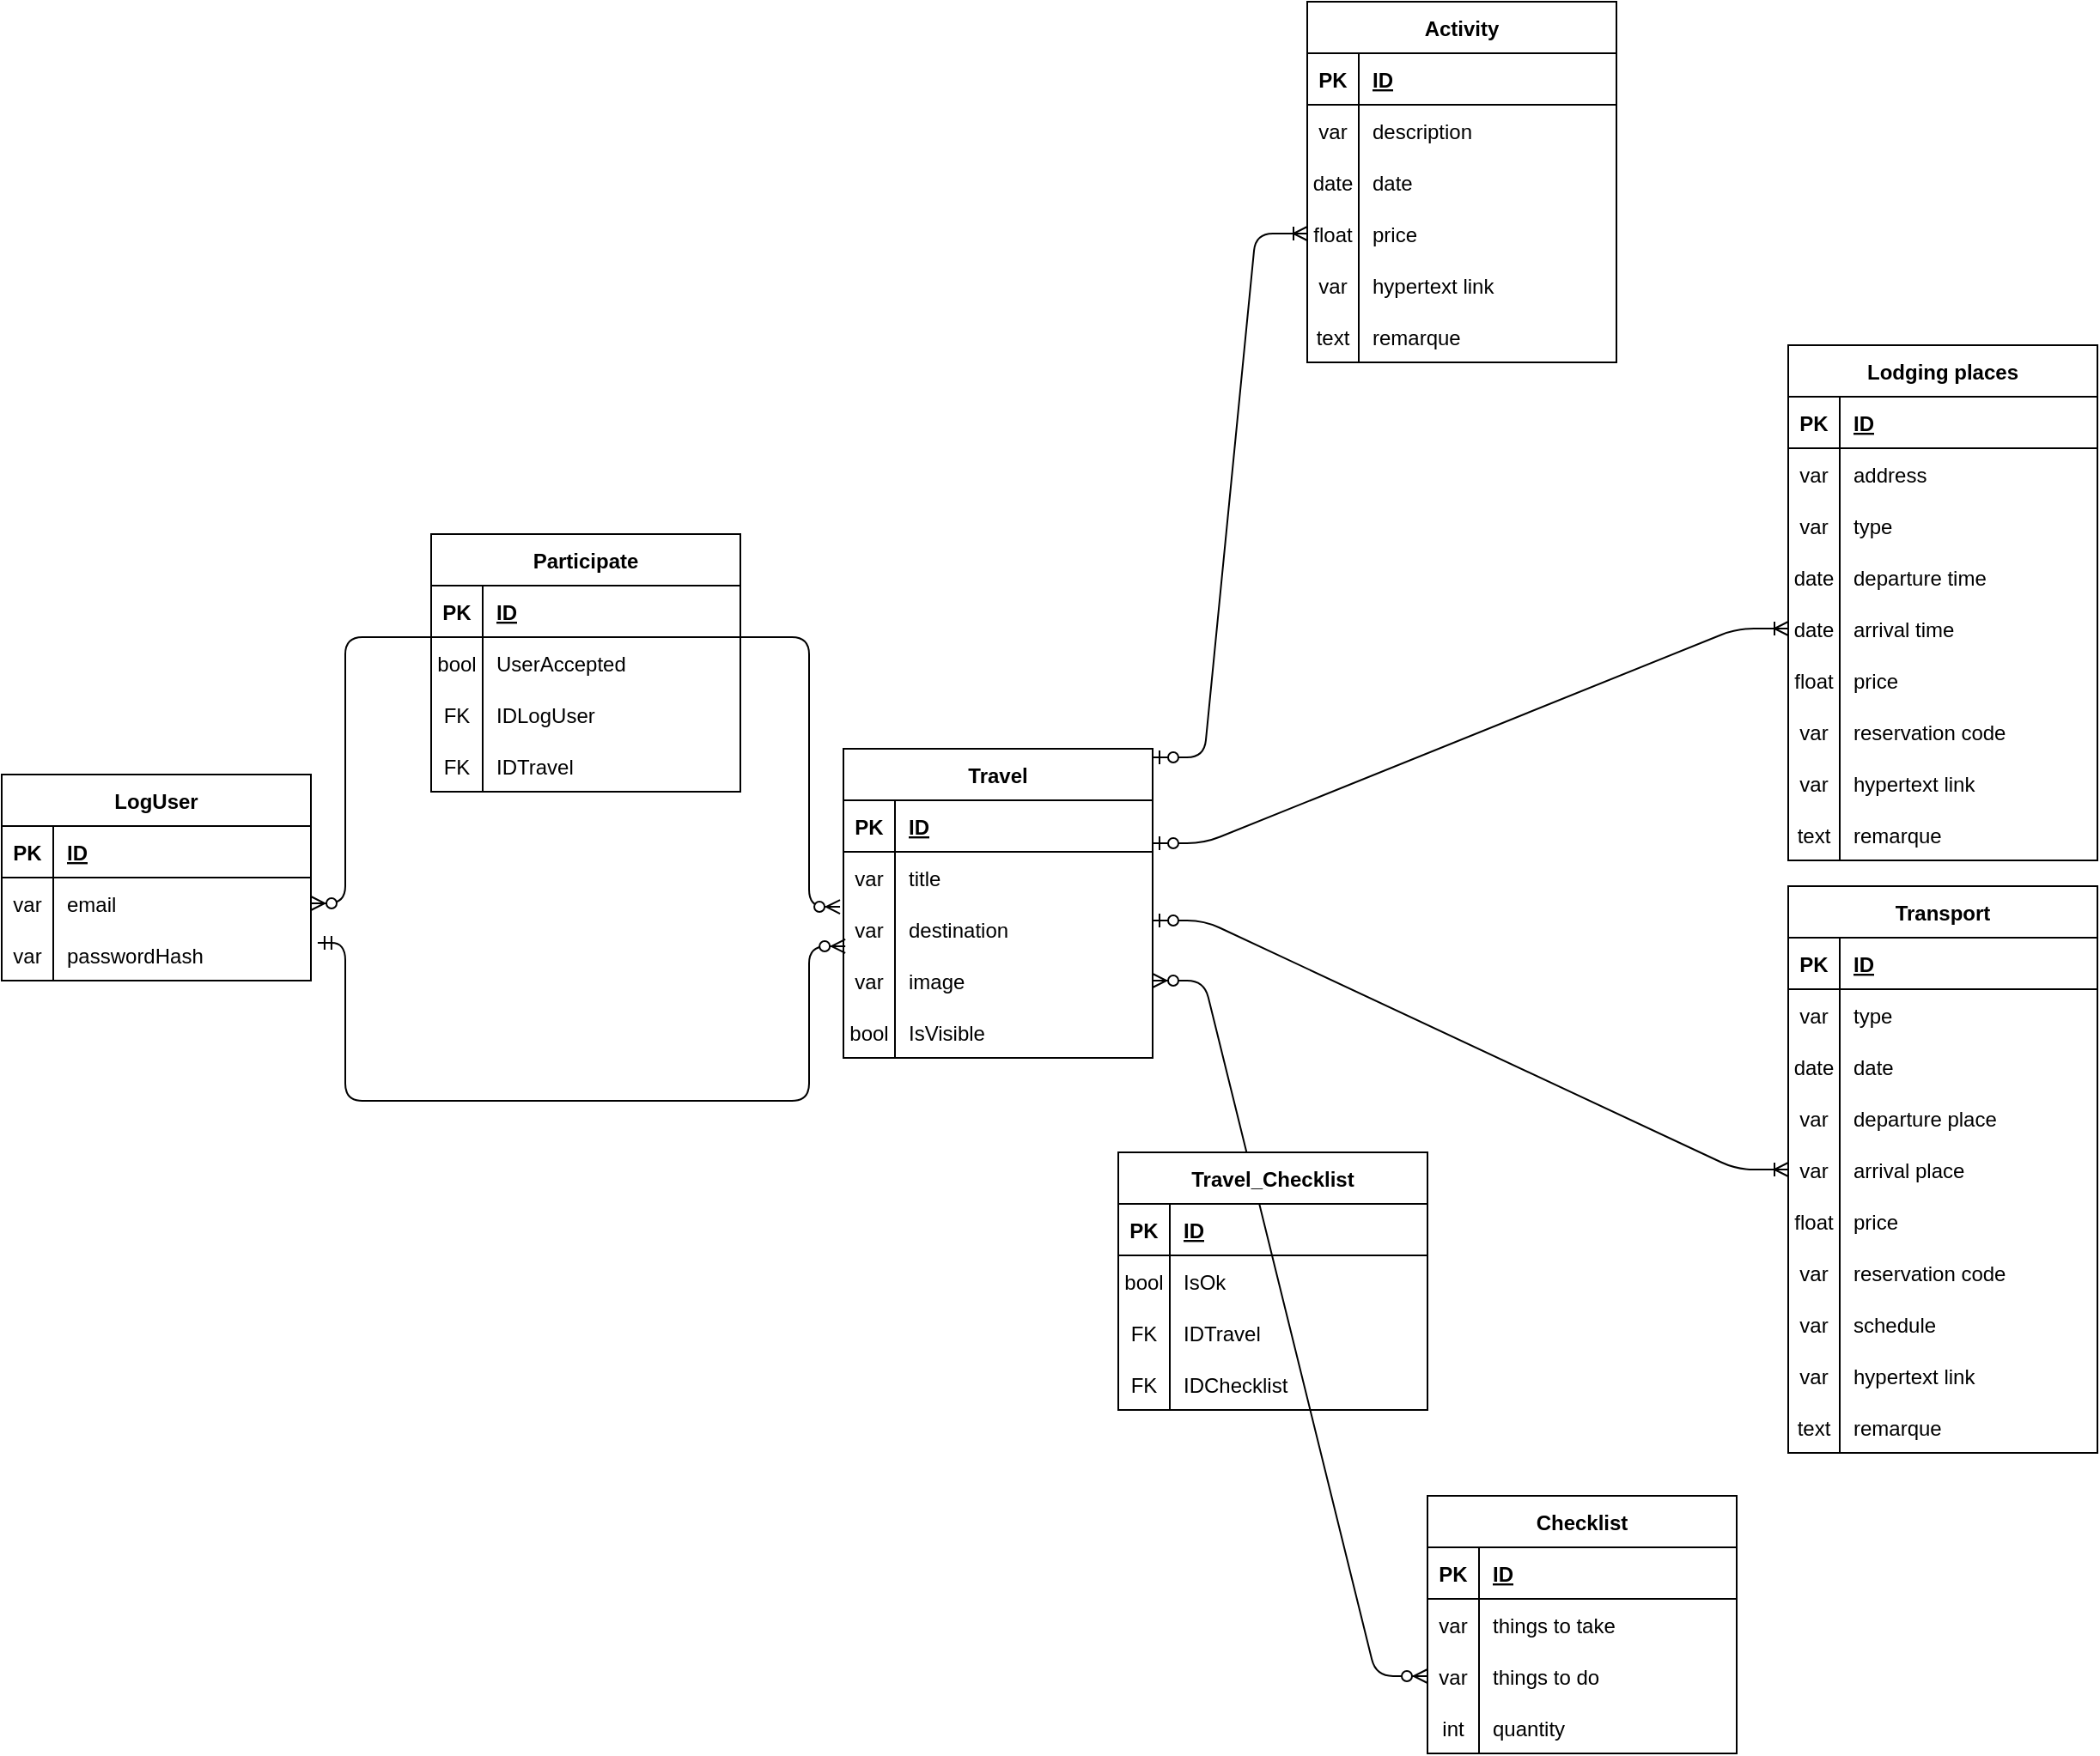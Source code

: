<mxfile version="14.3.0" type="device"><diagram id="tJL51lGxHYbfHjKpyGnu" name="Page-1"><mxGraphModel dx="1410" dy="719" grid="1" gridSize="10" guides="1" tooltips="1" connect="1" arrows="1" fold="1" page="1" pageScale="1" pageWidth="827" pageHeight="1169" math="0" shadow="0"><root><mxCell id="0"/><mxCell id="1" parent="0"/><mxCell id="_wrzJ4mAubhbmtXeV2dr-9" value="LogUser" style="shape=table;startSize=30;container=1;collapsible=1;childLayout=tableLayout;fixedRows=1;rowLines=0;fontStyle=1;align=center;resizeLast=1;" parent="1" vertex="1"><mxGeometry x="-200" y="520" width="180" height="120" as="geometry"/></mxCell><mxCell id="_wrzJ4mAubhbmtXeV2dr-10" value="" style="shape=partialRectangle;collapsible=0;dropTarget=0;pointerEvents=0;fillColor=none;top=0;left=0;bottom=1;right=0;points=[[0,0.5],[1,0.5]];portConstraint=eastwest;" parent="_wrzJ4mAubhbmtXeV2dr-9" vertex="1"><mxGeometry y="30" width="180" height="30" as="geometry"/></mxCell><mxCell id="_wrzJ4mAubhbmtXeV2dr-11" value="PK" style="shape=partialRectangle;connectable=0;fillColor=none;top=0;left=0;bottom=0;right=0;fontStyle=1;overflow=hidden;" parent="_wrzJ4mAubhbmtXeV2dr-10" vertex="1"><mxGeometry width="30" height="30" as="geometry"/></mxCell><mxCell id="_wrzJ4mAubhbmtXeV2dr-12" value="ID" style="shape=partialRectangle;connectable=0;fillColor=none;top=0;left=0;bottom=0;right=0;align=left;spacingLeft=6;fontStyle=5;overflow=hidden;" parent="_wrzJ4mAubhbmtXeV2dr-10" vertex="1"><mxGeometry x="30" width="150" height="30" as="geometry"/></mxCell><mxCell id="_wrzJ4mAubhbmtXeV2dr-13" value="" style="shape=partialRectangle;collapsible=0;dropTarget=0;pointerEvents=0;fillColor=none;top=0;left=0;bottom=0;right=0;points=[[0,0.5],[1,0.5]];portConstraint=eastwest;" parent="_wrzJ4mAubhbmtXeV2dr-9" vertex="1"><mxGeometry y="60" width="180" height="30" as="geometry"/></mxCell><mxCell id="_wrzJ4mAubhbmtXeV2dr-14" value="var" style="shape=partialRectangle;connectable=0;fillColor=none;top=0;left=0;bottom=0;right=0;editable=1;overflow=hidden;" parent="_wrzJ4mAubhbmtXeV2dr-13" vertex="1"><mxGeometry width="30" height="30" as="geometry"/></mxCell><mxCell id="_wrzJ4mAubhbmtXeV2dr-15" value="email" style="shape=partialRectangle;connectable=0;fillColor=none;top=0;left=0;bottom=0;right=0;align=left;spacingLeft=6;overflow=hidden;" parent="_wrzJ4mAubhbmtXeV2dr-13" vertex="1"><mxGeometry x="30" width="150" height="30" as="geometry"/></mxCell><mxCell id="_wrzJ4mAubhbmtXeV2dr-16" value="" style="shape=partialRectangle;collapsible=0;dropTarget=0;pointerEvents=0;fillColor=none;top=0;left=0;bottom=0;right=0;points=[[0,0.5],[1,0.5]];portConstraint=eastwest;" parent="_wrzJ4mAubhbmtXeV2dr-9" vertex="1"><mxGeometry y="90" width="180" height="30" as="geometry"/></mxCell><mxCell id="_wrzJ4mAubhbmtXeV2dr-17" value="var" style="shape=partialRectangle;connectable=0;fillColor=none;top=0;left=0;bottom=0;right=0;editable=1;overflow=hidden;" parent="_wrzJ4mAubhbmtXeV2dr-16" vertex="1"><mxGeometry width="30" height="30" as="geometry"/></mxCell><mxCell id="_wrzJ4mAubhbmtXeV2dr-18" value="passwordHash" style="shape=partialRectangle;connectable=0;fillColor=none;top=0;left=0;bottom=0;right=0;align=left;spacingLeft=6;overflow=hidden;" parent="_wrzJ4mAubhbmtXeV2dr-16" vertex="1"><mxGeometry x="30" width="150" height="30" as="geometry"/></mxCell><mxCell id="_wrzJ4mAubhbmtXeV2dr-49" value="Travel" style="shape=table;startSize=30;container=1;collapsible=1;childLayout=tableLayout;fixedRows=1;rowLines=0;fontStyle=1;align=center;resizeLast=1;" parent="1" vertex="1"><mxGeometry x="290" y="505" width="180" height="180" as="geometry"/></mxCell><mxCell id="_wrzJ4mAubhbmtXeV2dr-50" value="" style="shape=partialRectangle;collapsible=0;dropTarget=0;pointerEvents=0;fillColor=none;top=0;left=0;bottom=1;right=0;points=[[0,0.5],[1,0.5]];portConstraint=eastwest;" parent="_wrzJ4mAubhbmtXeV2dr-49" vertex="1"><mxGeometry y="30" width="180" height="30" as="geometry"/></mxCell><mxCell id="_wrzJ4mAubhbmtXeV2dr-51" value="PK" style="shape=partialRectangle;connectable=0;fillColor=none;top=0;left=0;bottom=0;right=0;fontStyle=1;overflow=hidden;" parent="_wrzJ4mAubhbmtXeV2dr-50" vertex="1"><mxGeometry width="30" height="30" as="geometry"/></mxCell><mxCell id="_wrzJ4mAubhbmtXeV2dr-52" value="ID" style="shape=partialRectangle;connectable=0;fillColor=none;top=0;left=0;bottom=0;right=0;align=left;spacingLeft=6;fontStyle=5;overflow=hidden;" parent="_wrzJ4mAubhbmtXeV2dr-50" vertex="1"><mxGeometry x="30" width="150" height="30" as="geometry"/></mxCell><mxCell id="_wrzJ4mAubhbmtXeV2dr-53" value="" style="shape=partialRectangle;collapsible=0;dropTarget=0;pointerEvents=0;fillColor=none;top=0;left=0;bottom=0;right=0;points=[[0,0.5],[1,0.5]];portConstraint=eastwest;" parent="_wrzJ4mAubhbmtXeV2dr-49" vertex="1"><mxGeometry y="60" width="180" height="30" as="geometry"/></mxCell><mxCell id="_wrzJ4mAubhbmtXeV2dr-54" value="var" style="shape=partialRectangle;connectable=0;fillColor=none;top=0;left=0;bottom=0;right=0;editable=1;overflow=hidden;" parent="_wrzJ4mAubhbmtXeV2dr-53" vertex="1"><mxGeometry width="30" height="30" as="geometry"/></mxCell><mxCell id="_wrzJ4mAubhbmtXeV2dr-55" value="title" style="shape=partialRectangle;connectable=0;fillColor=none;top=0;left=0;bottom=0;right=0;align=left;spacingLeft=6;overflow=hidden;" parent="_wrzJ4mAubhbmtXeV2dr-53" vertex="1"><mxGeometry x="30" width="150" height="30" as="geometry"/></mxCell><mxCell id="_wrzJ4mAubhbmtXeV2dr-56" value="" style="shape=partialRectangle;collapsible=0;dropTarget=0;pointerEvents=0;fillColor=none;top=0;left=0;bottom=0;right=0;points=[[0,0.5],[1,0.5]];portConstraint=eastwest;" parent="_wrzJ4mAubhbmtXeV2dr-49" vertex="1"><mxGeometry y="90" width="180" height="30" as="geometry"/></mxCell><mxCell id="_wrzJ4mAubhbmtXeV2dr-57" value="var" style="shape=partialRectangle;connectable=0;fillColor=none;top=0;left=0;bottom=0;right=0;editable=1;overflow=hidden;" parent="_wrzJ4mAubhbmtXeV2dr-56" vertex="1"><mxGeometry width="30" height="30" as="geometry"/></mxCell><mxCell id="_wrzJ4mAubhbmtXeV2dr-58" value="destination" style="shape=partialRectangle;connectable=0;fillColor=none;top=0;left=0;bottom=0;right=0;align=left;spacingLeft=6;overflow=hidden;" parent="_wrzJ4mAubhbmtXeV2dr-56" vertex="1"><mxGeometry x="30" width="150" height="30" as="geometry"/></mxCell><mxCell id="_wrzJ4mAubhbmtXeV2dr-59" value="" style="shape=partialRectangle;collapsible=0;dropTarget=0;pointerEvents=0;fillColor=none;top=0;left=0;bottom=0;right=0;points=[[0,0.5],[1,0.5]];portConstraint=eastwest;" parent="_wrzJ4mAubhbmtXeV2dr-49" vertex="1"><mxGeometry y="120" width="180" height="30" as="geometry"/></mxCell><mxCell id="_wrzJ4mAubhbmtXeV2dr-60" value="var" style="shape=partialRectangle;connectable=0;fillColor=none;top=0;left=0;bottom=0;right=0;editable=1;overflow=hidden;" parent="_wrzJ4mAubhbmtXeV2dr-59" vertex="1"><mxGeometry width="30" height="30" as="geometry"/></mxCell><mxCell id="_wrzJ4mAubhbmtXeV2dr-61" value="image" style="shape=partialRectangle;connectable=0;fillColor=none;top=0;left=0;bottom=0;right=0;align=left;spacingLeft=6;overflow=hidden;" parent="_wrzJ4mAubhbmtXeV2dr-59" vertex="1"><mxGeometry x="30" width="150" height="30" as="geometry"/></mxCell><mxCell id="EEIeprWsKTDSimRdGQPS-46" style="shape=partialRectangle;collapsible=0;dropTarget=0;pointerEvents=0;fillColor=none;top=0;left=0;bottom=0;right=0;points=[[0,0.5],[1,0.5]];portConstraint=eastwest;" parent="_wrzJ4mAubhbmtXeV2dr-49" vertex="1"><mxGeometry y="150" width="180" height="30" as="geometry"/></mxCell><mxCell id="EEIeprWsKTDSimRdGQPS-47" value="bool" style="shape=partialRectangle;connectable=0;fillColor=none;top=0;left=0;bottom=0;right=0;editable=1;overflow=hidden;" parent="EEIeprWsKTDSimRdGQPS-46" vertex="1"><mxGeometry width="30" height="30" as="geometry"/></mxCell><mxCell id="EEIeprWsKTDSimRdGQPS-48" value="IsVisible" style="shape=partialRectangle;connectable=0;fillColor=none;top=0;left=0;bottom=0;right=0;align=left;spacingLeft=6;overflow=hidden;" parent="EEIeprWsKTDSimRdGQPS-46" vertex="1"><mxGeometry x="30" width="150" height="30" as="geometry"/></mxCell><mxCell id="_wrzJ4mAubhbmtXeV2dr-62" value="Transport" style="shape=table;startSize=30;container=1;collapsible=1;childLayout=tableLayout;fixedRows=1;rowLines=0;fontStyle=1;align=center;resizeLast=1;" parent="1" vertex="1"><mxGeometry x="840" y="585" width="180" height="330" as="geometry"/></mxCell><mxCell id="_wrzJ4mAubhbmtXeV2dr-63" value="" style="shape=partialRectangle;collapsible=0;dropTarget=0;pointerEvents=0;fillColor=none;top=0;left=0;bottom=1;right=0;points=[[0,0.5],[1,0.5]];portConstraint=eastwest;" parent="_wrzJ4mAubhbmtXeV2dr-62" vertex="1"><mxGeometry y="30" width="180" height="30" as="geometry"/></mxCell><mxCell id="_wrzJ4mAubhbmtXeV2dr-64" value="PK" style="shape=partialRectangle;connectable=0;fillColor=none;top=0;left=0;bottom=0;right=0;fontStyle=1;overflow=hidden;" parent="_wrzJ4mAubhbmtXeV2dr-63" vertex="1"><mxGeometry width="30" height="30" as="geometry"/></mxCell><mxCell id="_wrzJ4mAubhbmtXeV2dr-65" value="ID" style="shape=partialRectangle;connectable=0;fillColor=none;top=0;left=0;bottom=0;right=0;align=left;spacingLeft=6;fontStyle=5;overflow=hidden;" parent="_wrzJ4mAubhbmtXeV2dr-63" vertex="1"><mxGeometry x="30" width="150" height="30" as="geometry"/></mxCell><mxCell id="_wrzJ4mAubhbmtXeV2dr-66" value="" style="shape=partialRectangle;collapsible=0;dropTarget=0;pointerEvents=0;fillColor=none;top=0;left=0;bottom=0;right=0;points=[[0,0.5],[1,0.5]];portConstraint=eastwest;" parent="_wrzJ4mAubhbmtXeV2dr-62" vertex="1"><mxGeometry y="60" width="180" height="30" as="geometry"/></mxCell><mxCell id="_wrzJ4mAubhbmtXeV2dr-67" value="var" style="shape=partialRectangle;connectable=0;fillColor=none;top=0;left=0;bottom=0;right=0;editable=1;overflow=hidden;" parent="_wrzJ4mAubhbmtXeV2dr-66" vertex="1"><mxGeometry width="30" height="30" as="geometry"/></mxCell><mxCell id="_wrzJ4mAubhbmtXeV2dr-68" value="type" style="shape=partialRectangle;connectable=0;fillColor=none;top=0;left=0;bottom=0;right=0;align=left;spacingLeft=6;overflow=hidden;" parent="_wrzJ4mAubhbmtXeV2dr-66" vertex="1"><mxGeometry x="30" width="150" height="30" as="geometry"/></mxCell><mxCell id="_wrzJ4mAubhbmtXeV2dr-69" value="" style="shape=partialRectangle;collapsible=0;dropTarget=0;pointerEvents=0;fillColor=none;top=0;left=0;bottom=0;right=0;points=[[0,0.5],[1,0.5]];portConstraint=eastwest;" parent="_wrzJ4mAubhbmtXeV2dr-62" vertex="1"><mxGeometry y="90" width="180" height="30" as="geometry"/></mxCell><mxCell id="_wrzJ4mAubhbmtXeV2dr-70" value="date" style="shape=partialRectangle;connectable=0;fillColor=none;top=0;left=0;bottom=0;right=0;editable=1;overflow=hidden;" parent="_wrzJ4mAubhbmtXeV2dr-69" vertex="1"><mxGeometry width="30" height="30" as="geometry"/></mxCell><mxCell id="_wrzJ4mAubhbmtXeV2dr-71" value="date" style="shape=partialRectangle;connectable=0;fillColor=none;top=0;left=0;bottom=0;right=0;align=left;spacingLeft=6;overflow=hidden;" parent="_wrzJ4mAubhbmtXeV2dr-69" vertex="1"><mxGeometry x="30" width="150" height="30" as="geometry"/></mxCell><mxCell id="_wrzJ4mAubhbmtXeV2dr-72" value="" style="shape=partialRectangle;collapsible=0;dropTarget=0;pointerEvents=0;fillColor=none;top=0;left=0;bottom=0;right=0;points=[[0,0.5],[1,0.5]];portConstraint=eastwest;" parent="_wrzJ4mAubhbmtXeV2dr-62" vertex="1"><mxGeometry y="120" width="180" height="30" as="geometry"/></mxCell><mxCell id="_wrzJ4mAubhbmtXeV2dr-73" value="var" style="shape=partialRectangle;connectable=0;fillColor=none;top=0;left=0;bottom=0;right=0;editable=1;overflow=hidden;" parent="_wrzJ4mAubhbmtXeV2dr-72" vertex="1"><mxGeometry width="30" height="30" as="geometry"/></mxCell><mxCell id="_wrzJ4mAubhbmtXeV2dr-74" value="departure place" style="shape=partialRectangle;connectable=0;fillColor=none;top=0;left=0;bottom=0;right=0;align=left;spacingLeft=6;overflow=hidden;" parent="_wrzJ4mAubhbmtXeV2dr-72" vertex="1"><mxGeometry x="30" width="150" height="30" as="geometry"/></mxCell><mxCell id="_wrzJ4mAubhbmtXeV2dr-83" style="shape=partialRectangle;collapsible=0;dropTarget=0;pointerEvents=0;fillColor=none;top=0;left=0;bottom=0;right=0;points=[[0,0.5],[1,0.5]];portConstraint=eastwest;" parent="_wrzJ4mAubhbmtXeV2dr-62" vertex="1"><mxGeometry y="150" width="180" height="30" as="geometry"/></mxCell><mxCell id="_wrzJ4mAubhbmtXeV2dr-84" value="var" style="shape=partialRectangle;connectable=0;fillColor=none;top=0;left=0;bottom=0;right=0;editable=1;overflow=hidden;" parent="_wrzJ4mAubhbmtXeV2dr-83" vertex="1"><mxGeometry width="30" height="30" as="geometry"/></mxCell><mxCell id="_wrzJ4mAubhbmtXeV2dr-85" value="arrival place" style="shape=partialRectangle;connectable=0;fillColor=none;top=0;left=0;bottom=0;right=0;align=left;spacingLeft=6;overflow=hidden;" parent="_wrzJ4mAubhbmtXeV2dr-83" vertex="1"><mxGeometry x="30" width="150" height="30" as="geometry"/></mxCell><mxCell id="_wrzJ4mAubhbmtXeV2dr-86" style="shape=partialRectangle;collapsible=0;dropTarget=0;pointerEvents=0;fillColor=none;top=0;left=0;bottom=0;right=0;points=[[0,0.5],[1,0.5]];portConstraint=eastwest;" parent="_wrzJ4mAubhbmtXeV2dr-62" vertex="1"><mxGeometry y="180" width="180" height="30" as="geometry"/></mxCell><mxCell id="_wrzJ4mAubhbmtXeV2dr-87" value="float" style="shape=partialRectangle;connectable=0;fillColor=none;top=0;left=0;bottom=0;right=0;editable=1;overflow=hidden;" parent="_wrzJ4mAubhbmtXeV2dr-86" vertex="1"><mxGeometry width="30" height="30" as="geometry"/></mxCell><mxCell id="_wrzJ4mAubhbmtXeV2dr-88" value="price" style="shape=partialRectangle;connectable=0;fillColor=none;top=0;left=0;bottom=0;right=0;align=left;spacingLeft=6;overflow=hidden;" parent="_wrzJ4mAubhbmtXeV2dr-86" vertex="1"><mxGeometry x="30" width="150" height="30" as="geometry"/></mxCell><mxCell id="_wrzJ4mAubhbmtXeV2dr-89" style="shape=partialRectangle;collapsible=0;dropTarget=0;pointerEvents=0;fillColor=none;top=0;left=0;bottom=0;right=0;points=[[0,0.5],[1,0.5]];portConstraint=eastwest;" parent="_wrzJ4mAubhbmtXeV2dr-62" vertex="1"><mxGeometry y="210" width="180" height="30" as="geometry"/></mxCell><mxCell id="_wrzJ4mAubhbmtXeV2dr-90" value="var" style="shape=partialRectangle;connectable=0;fillColor=none;top=0;left=0;bottom=0;right=0;editable=1;overflow=hidden;" parent="_wrzJ4mAubhbmtXeV2dr-89" vertex="1"><mxGeometry width="30" height="30" as="geometry"/></mxCell><mxCell id="_wrzJ4mAubhbmtXeV2dr-91" value="reservation code" style="shape=partialRectangle;connectable=0;fillColor=none;top=0;left=0;bottom=0;right=0;align=left;spacingLeft=6;overflow=hidden;" parent="_wrzJ4mAubhbmtXeV2dr-89" vertex="1"><mxGeometry x="30" width="150" height="30" as="geometry"/></mxCell><mxCell id="_wrzJ4mAubhbmtXeV2dr-92" style="shape=partialRectangle;collapsible=0;dropTarget=0;pointerEvents=0;fillColor=none;top=0;left=0;bottom=0;right=0;points=[[0,0.5],[1,0.5]];portConstraint=eastwest;" parent="_wrzJ4mAubhbmtXeV2dr-62" vertex="1"><mxGeometry y="240" width="180" height="30" as="geometry"/></mxCell><mxCell id="_wrzJ4mAubhbmtXeV2dr-93" value="var" style="shape=partialRectangle;connectable=0;fillColor=none;top=0;left=0;bottom=0;right=0;editable=1;overflow=hidden;" parent="_wrzJ4mAubhbmtXeV2dr-92" vertex="1"><mxGeometry width="30" height="30" as="geometry"/></mxCell><mxCell id="_wrzJ4mAubhbmtXeV2dr-94" value="schedule" style="shape=partialRectangle;connectable=0;fillColor=none;top=0;left=0;bottom=0;right=0;align=left;spacingLeft=6;overflow=hidden;" parent="_wrzJ4mAubhbmtXeV2dr-92" vertex="1"><mxGeometry x="30" width="150" height="30" as="geometry"/></mxCell><mxCell id="_wrzJ4mAubhbmtXeV2dr-95" style="shape=partialRectangle;collapsible=0;dropTarget=0;pointerEvents=0;fillColor=none;top=0;left=0;bottom=0;right=0;points=[[0,0.5],[1,0.5]];portConstraint=eastwest;" parent="_wrzJ4mAubhbmtXeV2dr-62" vertex="1"><mxGeometry y="270" width="180" height="30" as="geometry"/></mxCell><mxCell id="_wrzJ4mAubhbmtXeV2dr-96" value="var" style="shape=partialRectangle;connectable=0;fillColor=none;top=0;left=0;bottom=0;right=0;editable=1;overflow=hidden;" parent="_wrzJ4mAubhbmtXeV2dr-95" vertex="1"><mxGeometry width="30" height="30" as="geometry"/></mxCell><mxCell id="_wrzJ4mAubhbmtXeV2dr-97" value="hypertext link" style="shape=partialRectangle;connectable=0;fillColor=none;top=0;left=0;bottom=0;right=0;align=left;spacingLeft=6;overflow=hidden;" parent="_wrzJ4mAubhbmtXeV2dr-95" vertex="1"><mxGeometry x="30" width="150" height="30" as="geometry"/></mxCell><mxCell id="_wrzJ4mAubhbmtXeV2dr-98" style="shape=partialRectangle;collapsible=0;dropTarget=0;pointerEvents=0;fillColor=none;top=0;left=0;bottom=0;right=0;points=[[0,0.5],[1,0.5]];portConstraint=eastwest;" parent="_wrzJ4mAubhbmtXeV2dr-62" vertex="1"><mxGeometry y="300" width="180" height="30" as="geometry"/></mxCell><mxCell id="_wrzJ4mAubhbmtXeV2dr-99" value="text" style="shape=partialRectangle;connectable=0;fillColor=none;top=0;left=0;bottom=0;right=0;editable=1;overflow=hidden;" parent="_wrzJ4mAubhbmtXeV2dr-98" vertex="1"><mxGeometry width="30" height="30" as="geometry"/></mxCell><mxCell id="_wrzJ4mAubhbmtXeV2dr-100" value="remarque" style="shape=partialRectangle;connectable=0;fillColor=none;top=0;left=0;bottom=0;right=0;align=left;spacingLeft=6;overflow=hidden;" parent="_wrzJ4mAubhbmtXeV2dr-98" vertex="1"><mxGeometry x="30" width="150" height="30" as="geometry"/></mxCell><mxCell id="_wrzJ4mAubhbmtXeV2dr-101" value="Lodging places" style="shape=table;startSize=30;container=1;collapsible=1;childLayout=tableLayout;fixedRows=1;rowLines=0;fontStyle=1;align=center;resizeLast=1;" parent="1" vertex="1"><mxGeometry x="840" y="270" width="180" height="300" as="geometry"/></mxCell><mxCell id="_wrzJ4mAubhbmtXeV2dr-102" value="" style="shape=partialRectangle;collapsible=0;dropTarget=0;pointerEvents=0;fillColor=none;top=0;left=0;bottom=1;right=0;points=[[0,0.5],[1,0.5]];portConstraint=eastwest;" parent="_wrzJ4mAubhbmtXeV2dr-101" vertex="1"><mxGeometry y="30" width="180" height="30" as="geometry"/></mxCell><mxCell id="_wrzJ4mAubhbmtXeV2dr-103" value="PK" style="shape=partialRectangle;connectable=0;fillColor=none;top=0;left=0;bottom=0;right=0;fontStyle=1;overflow=hidden;" parent="_wrzJ4mAubhbmtXeV2dr-102" vertex="1"><mxGeometry width="30" height="30" as="geometry"/></mxCell><mxCell id="_wrzJ4mAubhbmtXeV2dr-104" value="ID" style="shape=partialRectangle;connectable=0;fillColor=none;top=0;left=0;bottom=0;right=0;align=left;spacingLeft=6;fontStyle=5;overflow=hidden;" parent="_wrzJ4mAubhbmtXeV2dr-102" vertex="1"><mxGeometry x="30" width="150" height="30" as="geometry"/></mxCell><mxCell id="_wrzJ4mAubhbmtXeV2dr-105" value="" style="shape=partialRectangle;collapsible=0;dropTarget=0;pointerEvents=0;fillColor=none;top=0;left=0;bottom=0;right=0;points=[[0,0.5],[1,0.5]];portConstraint=eastwest;" parent="_wrzJ4mAubhbmtXeV2dr-101" vertex="1"><mxGeometry y="60" width="180" height="30" as="geometry"/></mxCell><mxCell id="_wrzJ4mAubhbmtXeV2dr-106" value="var" style="shape=partialRectangle;connectable=0;fillColor=none;top=0;left=0;bottom=0;right=0;editable=1;overflow=hidden;" parent="_wrzJ4mAubhbmtXeV2dr-105" vertex="1"><mxGeometry width="30" height="30" as="geometry"/></mxCell><mxCell id="_wrzJ4mAubhbmtXeV2dr-107" value="address" style="shape=partialRectangle;connectable=0;fillColor=none;top=0;left=0;bottom=0;right=0;align=left;spacingLeft=6;overflow=hidden;" parent="_wrzJ4mAubhbmtXeV2dr-105" vertex="1"><mxGeometry x="30" width="150" height="30" as="geometry"/></mxCell><mxCell id="_wrzJ4mAubhbmtXeV2dr-108" value="" style="shape=partialRectangle;collapsible=0;dropTarget=0;pointerEvents=0;fillColor=none;top=0;left=0;bottom=0;right=0;points=[[0,0.5],[1,0.5]];portConstraint=eastwest;" parent="_wrzJ4mAubhbmtXeV2dr-101" vertex="1"><mxGeometry y="90" width="180" height="30" as="geometry"/></mxCell><mxCell id="_wrzJ4mAubhbmtXeV2dr-109" value="var" style="shape=partialRectangle;connectable=0;fillColor=none;top=0;left=0;bottom=0;right=0;editable=1;overflow=hidden;" parent="_wrzJ4mAubhbmtXeV2dr-108" vertex="1"><mxGeometry width="30" height="30" as="geometry"/></mxCell><mxCell id="_wrzJ4mAubhbmtXeV2dr-110" value="type" style="shape=partialRectangle;connectable=0;fillColor=none;top=0;left=0;bottom=0;right=0;align=left;spacingLeft=6;overflow=hidden;" parent="_wrzJ4mAubhbmtXeV2dr-108" vertex="1"><mxGeometry x="30" width="150" height="30" as="geometry"/></mxCell><mxCell id="_wrzJ4mAubhbmtXeV2dr-111" value="" style="shape=partialRectangle;collapsible=0;dropTarget=0;pointerEvents=0;fillColor=none;top=0;left=0;bottom=0;right=0;points=[[0,0.5],[1,0.5]];portConstraint=eastwest;" parent="_wrzJ4mAubhbmtXeV2dr-101" vertex="1"><mxGeometry y="120" width="180" height="30" as="geometry"/></mxCell><mxCell id="_wrzJ4mAubhbmtXeV2dr-112" value="date" style="shape=partialRectangle;connectable=0;fillColor=none;top=0;left=0;bottom=0;right=0;editable=1;overflow=hidden;" parent="_wrzJ4mAubhbmtXeV2dr-111" vertex="1"><mxGeometry width="30" height="30" as="geometry"/></mxCell><mxCell id="_wrzJ4mAubhbmtXeV2dr-113" value="departure time" style="shape=partialRectangle;connectable=0;fillColor=none;top=0;left=0;bottom=0;right=0;align=left;spacingLeft=6;overflow=hidden;" parent="_wrzJ4mAubhbmtXeV2dr-111" vertex="1"><mxGeometry x="30" width="150" height="30" as="geometry"/></mxCell><mxCell id="_wrzJ4mAubhbmtXeV2dr-114" style="shape=partialRectangle;collapsible=0;dropTarget=0;pointerEvents=0;fillColor=none;top=0;left=0;bottom=0;right=0;points=[[0,0.5],[1,0.5]];portConstraint=eastwest;" parent="_wrzJ4mAubhbmtXeV2dr-101" vertex="1"><mxGeometry y="150" width="180" height="30" as="geometry"/></mxCell><mxCell id="_wrzJ4mAubhbmtXeV2dr-115" value="date" style="shape=partialRectangle;connectable=0;fillColor=none;top=0;left=0;bottom=0;right=0;editable=1;overflow=hidden;" parent="_wrzJ4mAubhbmtXeV2dr-114" vertex="1"><mxGeometry width="30" height="30" as="geometry"/></mxCell><mxCell id="_wrzJ4mAubhbmtXeV2dr-116" value="arrival time" style="shape=partialRectangle;connectable=0;fillColor=none;top=0;left=0;bottom=0;right=0;align=left;spacingLeft=6;overflow=hidden;" parent="_wrzJ4mAubhbmtXeV2dr-114" vertex="1"><mxGeometry x="30" width="150" height="30" as="geometry"/></mxCell><mxCell id="_wrzJ4mAubhbmtXeV2dr-117" style="shape=partialRectangle;collapsible=0;dropTarget=0;pointerEvents=0;fillColor=none;top=0;left=0;bottom=0;right=0;points=[[0,0.5],[1,0.5]];portConstraint=eastwest;" parent="_wrzJ4mAubhbmtXeV2dr-101" vertex="1"><mxGeometry y="180" width="180" height="30" as="geometry"/></mxCell><mxCell id="_wrzJ4mAubhbmtXeV2dr-118" value="float" style="shape=partialRectangle;connectable=0;fillColor=none;top=0;left=0;bottom=0;right=0;editable=1;overflow=hidden;" parent="_wrzJ4mAubhbmtXeV2dr-117" vertex="1"><mxGeometry width="30" height="30" as="geometry"/></mxCell><mxCell id="_wrzJ4mAubhbmtXeV2dr-119" value="price" style="shape=partialRectangle;connectable=0;fillColor=none;top=0;left=0;bottom=0;right=0;align=left;spacingLeft=6;overflow=hidden;" parent="_wrzJ4mAubhbmtXeV2dr-117" vertex="1"><mxGeometry x="30" width="150" height="30" as="geometry"/></mxCell><mxCell id="_wrzJ4mAubhbmtXeV2dr-120" style="shape=partialRectangle;collapsible=0;dropTarget=0;pointerEvents=0;fillColor=none;top=0;left=0;bottom=0;right=0;points=[[0,0.5],[1,0.5]];portConstraint=eastwest;" parent="_wrzJ4mAubhbmtXeV2dr-101" vertex="1"><mxGeometry y="210" width="180" height="30" as="geometry"/></mxCell><mxCell id="_wrzJ4mAubhbmtXeV2dr-121" value="var" style="shape=partialRectangle;connectable=0;fillColor=none;top=0;left=0;bottom=0;right=0;editable=1;overflow=hidden;" parent="_wrzJ4mAubhbmtXeV2dr-120" vertex="1"><mxGeometry width="30" height="30" as="geometry"/></mxCell><mxCell id="_wrzJ4mAubhbmtXeV2dr-122" value="reservation code" style="shape=partialRectangle;connectable=0;fillColor=none;top=0;left=0;bottom=0;right=0;align=left;spacingLeft=6;overflow=hidden;" parent="_wrzJ4mAubhbmtXeV2dr-120" vertex="1"><mxGeometry x="30" width="150" height="30" as="geometry"/></mxCell><mxCell id="_wrzJ4mAubhbmtXeV2dr-126" style="shape=partialRectangle;collapsible=0;dropTarget=0;pointerEvents=0;fillColor=none;top=0;left=0;bottom=0;right=0;points=[[0,0.5],[1,0.5]];portConstraint=eastwest;" parent="_wrzJ4mAubhbmtXeV2dr-101" vertex="1"><mxGeometry y="240" width="180" height="30" as="geometry"/></mxCell><mxCell id="_wrzJ4mAubhbmtXeV2dr-127" value="var" style="shape=partialRectangle;connectable=0;fillColor=none;top=0;left=0;bottom=0;right=0;editable=1;overflow=hidden;" parent="_wrzJ4mAubhbmtXeV2dr-126" vertex="1"><mxGeometry width="30" height="30" as="geometry"/></mxCell><mxCell id="_wrzJ4mAubhbmtXeV2dr-128" value="hypertext link" style="shape=partialRectangle;connectable=0;fillColor=none;top=0;left=0;bottom=0;right=0;align=left;spacingLeft=6;overflow=hidden;" parent="_wrzJ4mAubhbmtXeV2dr-126" vertex="1"><mxGeometry x="30" width="150" height="30" as="geometry"/></mxCell><mxCell id="_wrzJ4mAubhbmtXeV2dr-129" style="shape=partialRectangle;collapsible=0;dropTarget=0;pointerEvents=0;fillColor=none;top=0;left=0;bottom=0;right=0;points=[[0,0.5],[1,0.5]];portConstraint=eastwest;" parent="_wrzJ4mAubhbmtXeV2dr-101" vertex="1"><mxGeometry y="270" width="180" height="30" as="geometry"/></mxCell><mxCell id="_wrzJ4mAubhbmtXeV2dr-130" value="text" style="shape=partialRectangle;connectable=0;fillColor=none;top=0;left=0;bottom=0;right=0;editable=1;overflow=hidden;" parent="_wrzJ4mAubhbmtXeV2dr-129" vertex="1"><mxGeometry width="30" height="30" as="geometry"/></mxCell><mxCell id="_wrzJ4mAubhbmtXeV2dr-131" value="remarque" style="shape=partialRectangle;connectable=0;fillColor=none;top=0;left=0;bottom=0;right=0;align=left;spacingLeft=6;overflow=hidden;" parent="_wrzJ4mAubhbmtXeV2dr-129" vertex="1"><mxGeometry x="30" width="150" height="30" as="geometry"/></mxCell><mxCell id="_wrzJ4mAubhbmtXeV2dr-132" value="Activity" style="shape=table;startSize=30;container=1;collapsible=1;childLayout=tableLayout;fixedRows=1;rowLines=0;fontStyle=1;align=center;resizeLast=1;" parent="1" vertex="1"><mxGeometry x="560" y="70" width="180" height="210" as="geometry"><mxRectangle x="560" y="70" width="80" height="30" as="alternateBounds"/></mxGeometry></mxCell><mxCell id="_wrzJ4mAubhbmtXeV2dr-133" value="" style="shape=partialRectangle;collapsible=0;dropTarget=0;pointerEvents=0;fillColor=none;top=0;left=0;bottom=1;right=0;points=[[0,0.5],[1,0.5]];portConstraint=eastwest;" parent="_wrzJ4mAubhbmtXeV2dr-132" vertex="1"><mxGeometry y="30" width="180" height="30" as="geometry"/></mxCell><mxCell id="_wrzJ4mAubhbmtXeV2dr-134" value="PK" style="shape=partialRectangle;connectable=0;fillColor=none;top=0;left=0;bottom=0;right=0;fontStyle=1;overflow=hidden;" parent="_wrzJ4mAubhbmtXeV2dr-133" vertex="1"><mxGeometry width="30" height="30" as="geometry"/></mxCell><mxCell id="_wrzJ4mAubhbmtXeV2dr-135" value="ID" style="shape=partialRectangle;connectable=0;fillColor=none;top=0;left=0;bottom=0;right=0;align=left;spacingLeft=6;fontStyle=5;overflow=hidden;" parent="_wrzJ4mAubhbmtXeV2dr-133" vertex="1"><mxGeometry x="30" width="150" height="30" as="geometry"/></mxCell><mxCell id="_wrzJ4mAubhbmtXeV2dr-136" value="" style="shape=partialRectangle;collapsible=0;dropTarget=0;pointerEvents=0;fillColor=none;top=0;left=0;bottom=0;right=0;points=[[0,0.5],[1,0.5]];portConstraint=eastwest;" parent="_wrzJ4mAubhbmtXeV2dr-132" vertex="1"><mxGeometry y="60" width="180" height="30" as="geometry"/></mxCell><mxCell id="_wrzJ4mAubhbmtXeV2dr-137" value="var" style="shape=partialRectangle;connectable=0;fillColor=none;top=0;left=0;bottom=0;right=0;editable=1;overflow=hidden;" parent="_wrzJ4mAubhbmtXeV2dr-136" vertex="1"><mxGeometry width="30" height="30" as="geometry"/></mxCell><mxCell id="_wrzJ4mAubhbmtXeV2dr-138" value="description" style="shape=partialRectangle;connectable=0;fillColor=none;top=0;left=0;bottom=0;right=0;align=left;spacingLeft=6;overflow=hidden;" parent="_wrzJ4mAubhbmtXeV2dr-136" vertex="1"><mxGeometry x="30" width="150" height="30" as="geometry"/></mxCell><mxCell id="_wrzJ4mAubhbmtXeV2dr-139" value="" style="shape=partialRectangle;collapsible=0;dropTarget=0;pointerEvents=0;fillColor=none;top=0;left=0;bottom=0;right=0;points=[[0,0.5],[1,0.5]];portConstraint=eastwest;" parent="_wrzJ4mAubhbmtXeV2dr-132" vertex="1"><mxGeometry y="90" width="180" height="30" as="geometry"/></mxCell><mxCell id="_wrzJ4mAubhbmtXeV2dr-140" value="date" style="shape=partialRectangle;connectable=0;fillColor=none;top=0;left=0;bottom=0;right=0;editable=1;overflow=hidden;" parent="_wrzJ4mAubhbmtXeV2dr-139" vertex="1"><mxGeometry width="30" height="30" as="geometry"/></mxCell><mxCell id="_wrzJ4mAubhbmtXeV2dr-141" value="date" style="shape=partialRectangle;connectable=0;fillColor=none;top=0;left=0;bottom=0;right=0;align=left;spacingLeft=6;overflow=hidden;" parent="_wrzJ4mAubhbmtXeV2dr-139" vertex="1"><mxGeometry x="30" width="150" height="30" as="geometry"/></mxCell><mxCell id="_wrzJ4mAubhbmtXeV2dr-148" style="shape=partialRectangle;collapsible=0;dropTarget=0;pointerEvents=0;fillColor=none;top=0;left=0;bottom=0;right=0;points=[[0,0.5],[1,0.5]];portConstraint=eastwest;" parent="_wrzJ4mAubhbmtXeV2dr-132" vertex="1"><mxGeometry y="120" width="180" height="30" as="geometry"/></mxCell><mxCell id="_wrzJ4mAubhbmtXeV2dr-149" value="float" style="shape=partialRectangle;connectable=0;fillColor=none;top=0;left=0;bottom=0;right=0;editable=1;overflow=hidden;" parent="_wrzJ4mAubhbmtXeV2dr-148" vertex="1"><mxGeometry width="30" height="30" as="geometry"/></mxCell><mxCell id="_wrzJ4mAubhbmtXeV2dr-150" value="price" style="shape=partialRectangle;connectable=0;fillColor=none;top=0;left=0;bottom=0;right=0;align=left;spacingLeft=6;overflow=hidden;" parent="_wrzJ4mAubhbmtXeV2dr-148" vertex="1"><mxGeometry x="30" width="150" height="30" as="geometry"/></mxCell><mxCell id="_wrzJ4mAubhbmtXeV2dr-154" style="shape=partialRectangle;collapsible=0;dropTarget=0;pointerEvents=0;fillColor=none;top=0;left=0;bottom=0;right=0;points=[[0,0.5],[1,0.5]];portConstraint=eastwest;" parent="_wrzJ4mAubhbmtXeV2dr-132" vertex="1"><mxGeometry y="150" width="180" height="30" as="geometry"/></mxCell><mxCell id="_wrzJ4mAubhbmtXeV2dr-155" value="var" style="shape=partialRectangle;connectable=0;fillColor=none;top=0;left=0;bottom=0;right=0;editable=1;overflow=hidden;" parent="_wrzJ4mAubhbmtXeV2dr-154" vertex="1"><mxGeometry width="30" height="30" as="geometry"/></mxCell><mxCell id="_wrzJ4mAubhbmtXeV2dr-156" value="hypertext link" style="shape=partialRectangle;connectable=0;fillColor=none;top=0;left=0;bottom=0;right=0;align=left;spacingLeft=6;overflow=hidden;" parent="_wrzJ4mAubhbmtXeV2dr-154" vertex="1"><mxGeometry x="30" width="150" height="30" as="geometry"/></mxCell><mxCell id="_wrzJ4mAubhbmtXeV2dr-157" style="shape=partialRectangle;collapsible=0;dropTarget=0;pointerEvents=0;fillColor=none;top=0;left=0;bottom=0;right=0;points=[[0,0.5],[1,0.5]];portConstraint=eastwest;" parent="_wrzJ4mAubhbmtXeV2dr-132" vertex="1"><mxGeometry y="180" width="180" height="30" as="geometry"/></mxCell><mxCell id="_wrzJ4mAubhbmtXeV2dr-158" value="text" style="shape=partialRectangle;connectable=0;fillColor=none;top=0;left=0;bottom=0;right=0;editable=1;overflow=hidden;" parent="_wrzJ4mAubhbmtXeV2dr-157" vertex="1"><mxGeometry width="30" height="30" as="geometry"/></mxCell><mxCell id="_wrzJ4mAubhbmtXeV2dr-159" value="remarque" style="shape=partialRectangle;connectable=0;fillColor=none;top=0;left=0;bottom=0;right=0;align=left;spacingLeft=6;overflow=hidden;" parent="_wrzJ4mAubhbmtXeV2dr-157" vertex="1"><mxGeometry x="30" width="150" height="30" as="geometry"/></mxCell><mxCell id="_wrzJ4mAubhbmtXeV2dr-160" value="Checklist" style="shape=table;startSize=30;container=1;collapsible=1;childLayout=tableLayout;fixedRows=1;rowLines=0;fontStyle=1;align=center;resizeLast=1;" parent="1" vertex="1"><mxGeometry x="630" y="940" width="180" height="150" as="geometry"/></mxCell><mxCell id="_wrzJ4mAubhbmtXeV2dr-161" value="" style="shape=partialRectangle;collapsible=0;dropTarget=0;pointerEvents=0;fillColor=none;top=0;left=0;bottom=1;right=0;points=[[0,0.5],[1,0.5]];portConstraint=eastwest;" parent="_wrzJ4mAubhbmtXeV2dr-160" vertex="1"><mxGeometry y="30" width="180" height="30" as="geometry"/></mxCell><mxCell id="_wrzJ4mAubhbmtXeV2dr-162" value="PK" style="shape=partialRectangle;connectable=0;fillColor=none;top=0;left=0;bottom=0;right=0;fontStyle=1;overflow=hidden;" parent="_wrzJ4mAubhbmtXeV2dr-161" vertex="1"><mxGeometry width="30" height="30" as="geometry"/></mxCell><mxCell id="_wrzJ4mAubhbmtXeV2dr-163" value="ID" style="shape=partialRectangle;connectable=0;fillColor=none;top=0;left=0;bottom=0;right=0;align=left;spacingLeft=6;fontStyle=5;overflow=hidden;" parent="_wrzJ4mAubhbmtXeV2dr-161" vertex="1"><mxGeometry x="30" width="150" height="30" as="geometry"/></mxCell><mxCell id="_wrzJ4mAubhbmtXeV2dr-164" value="" style="shape=partialRectangle;collapsible=0;dropTarget=0;pointerEvents=0;fillColor=none;top=0;left=0;bottom=0;right=0;points=[[0,0.5],[1,0.5]];portConstraint=eastwest;" parent="_wrzJ4mAubhbmtXeV2dr-160" vertex="1"><mxGeometry y="60" width="180" height="30" as="geometry"/></mxCell><mxCell id="_wrzJ4mAubhbmtXeV2dr-165" value="var" style="shape=partialRectangle;connectable=0;fillColor=none;top=0;left=0;bottom=0;right=0;editable=1;overflow=hidden;" parent="_wrzJ4mAubhbmtXeV2dr-164" vertex="1"><mxGeometry width="30" height="30" as="geometry"/></mxCell><mxCell id="_wrzJ4mAubhbmtXeV2dr-166" value="things to take" style="shape=partialRectangle;connectable=0;fillColor=none;top=0;left=0;bottom=0;right=0;align=left;spacingLeft=6;overflow=hidden;" parent="_wrzJ4mAubhbmtXeV2dr-164" vertex="1"><mxGeometry x="30" width="150" height="30" as="geometry"/></mxCell><mxCell id="_wrzJ4mAubhbmtXeV2dr-167" value="" style="shape=partialRectangle;collapsible=0;dropTarget=0;pointerEvents=0;fillColor=none;top=0;left=0;bottom=0;right=0;points=[[0,0.5],[1,0.5]];portConstraint=eastwest;" parent="_wrzJ4mAubhbmtXeV2dr-160" vertex="1"><mxGeometry y="90" width="180" height="30" as="geometry"/></mxCell><mxCell id="_wrzJ4mAubhbmtXeV2dr-168" value="var" style="shape=partialRectangle;connectable=0;fillColor=none;top=0;left=0;bottom=0;right=0;editable=1;overflow=hidden;" parent="_wrzJ4mAubhbmtXeV2dr-167" vertex="1"><mxGeometry width="30" height="30" as="geometry"/></mxCell><mxCell id="_wrzJ4mAubhbmtXeV2dr-169" value="things to do" style="shape=partialRectangle;connectable=0;fillColor=none;top=0;left=0;bottom=0;right=0;align=left;spacingLeft=6;overflow=hidden;" parent="_wrzJ4mAubhbmtXeV2dr-167" vertex="1"><mxGeometry x="30" width="150" height="30" as="geometry"/></mxCell><mxCell id="_wrzJ4mAubhbmtXeV2dr-170" style="shape=partialRectangle;collapsible=0;dropTarget=0;pointerEvents=0;fillColor=none;top=0;left=0;bottom=0;right=0;points=[[0,0.5],[1,0.5]];portConstraint=eastwest;" parent="_wrzJ4mAubhbmtXeV2dr-160" vertex="1"><mxGeometry y="120" width="180" height="30" as="geometry"/></mxCell><mxCell id="_wrzJ4mAubhbmtXeV2dr-171" value="int" style="shape=partialRectangle;connectable=0;fillColor=none;top=0;left=0;bottom=0;right=0;editable=1;overflow=hidden;" parent="_wrzJ4mAubhbmtXeV2dr-170" vertex="1"><mxGeometry width="30" height="30" as="geometry"/></mxCell><mxCell id="_wrzJ4mAubhbmtXeV2dr-172" value="quantity" style="shape=partialRectangle;connectable=0;fillColor=none;top=0;left=0;bottom=0;right=0;align=left;spacingLeft=6;overflow=hidden;" parent="_wrzJ4mAubhbmtXeV2dr-170" vertex="1"><mxGeometry x="30" width="150" height="30" as="geometry"/></mxCell><mxCell id="_wrzJ4mAubhbmtXeV2dr-181" value="" style="edgeStyle=entityRelationEdgeStyle;fontSize=12;html=1;endArrow=ERoneToMany;startArrow=ERzeroToOne;entryX=0;entryY=0.5;entryDx=0;entryDy=0;startFill=1;" parent="1" target="_wrzJ4mAubhbmtXeV2dr-148" edge="1"><mxGeometry width="100" height="100" relative="1" as="geometry"><mxPoint x="470" y="510" as="sourcePoint"/><mxPoint x="550" y="230" as="targetPoint"/></mxGeometry></mxCell><mxCell id="_wrzJ4mAubhbmtXeV2dr-182" value="" style="edgeStyle=entityRelationEdgeStyle;fontSize=12;html=1;endArrow=ERoneToMany;startArrow=ERzeroToOne;entryX=0;entryY=0.5;entryDx=0;entryDy=0;startFill=1;" parent="1" target="_wrzJ4mAubhbmtXeV2dr-114" edge="1"><mxGeometry width="100" height="100" relative="1" as="geometry"><mxPoint x="470" y="560" as="sourcePoint"/><mxPoint x="570" y="460" as="targetPoint"/></mxGeometry></mxCell><mxCell id="_wrzJ4mAubhbmtXeV2dr-183" value="" style="edgeStyle=entityRelationEdgeStyle;fontSize=12;html=1;endArrow=ERoneToMany;startArrow=ERzeroToOne;entryX=0;entryY=0.5;entryDx=0;entryDy=0;startFill=1;" parent="1" target="_wrzJ4mAubhbmtXeV2dr-83" edge="1"><mxGeometry width="100" height="100" relative="1" as="geometry"><mxPoint x="470" y="605" as="sourcePoint"/><mxPoint x="570" y="505" as="targetPoint"/></mxGeometry></mxCell><mxCell id="_wrzJ4mAubhbmtXeV2dr-185" value="" style="edgeStyle=entityRelationEdgeStyle;fontSize=12;html=1;endArrow=ERzeroToMany;startArrow=ERzeroToMany;entryX=1;entryY=0.5;entryDx=0;entryDy=0;exitX=0;exitY=0.5;exitDx=0;exitDy=0;startFill=1;" parent="1" source="_wrzJ4mAubhbmtXeV2dr-167" target="_wrzJ4mAubhbmtXeV2dr-59" edge="1"><mxGeometry width="100" height="100" relative="1" as="geometry"><mxPoint x="500" y="980" as="sourcePoint"/><mxPoint x="560" y="650" as="targetPoint"/></mxGeometry></mxCell><mxCell id="_wrzJ4mAubhbmtXeV2dr-186" value="" style="edgeStyle=orthogonalEdgeStyle;fontSize=12;html=1;endArrow=ERzeroToMany;startArrow=ERzeroToMany;exitX=-0.011;exitY=0.067;exitDx=0;exitDy=0;exitPerimeter=0;entryX=1;entryY=0.5;entryDx=0;entryDy=0;endFill=1;" parent="1" source="_wrzJ4mAubhbmtXeV2dr-56" target="_wrzJ4mAubhbmtXeV2dr-13" edge="1"><mxGeometry width="100" height="100" relative="1" as="geometry"><mxPoint x="90" y="740" as="sourcePoint"/><mxPoint x="230" y="610" as="targetPoint"/><Array as="points"><mxPoint x="270" y="597"/><mxPoint x="270" y="440"/><mxPoint y="440"/><mxPoint y="595"/></Array></mxGeometry></mxCell><mxCell id="EEIeprWsKTDSimRdGQPS-1" value="" style="edgeStyle=orthogonalEdgeStyle;fontSize=12;html=1;endArrow=ERmandOne;startArrow=ERzeroToMany;exitX=0.006;exitY=0.833;exitDx=0;exitDy=0;exitPerimeter=0;endFill=0;entryX=1.022;entryY=0.267;entryDx=0;entryDy=0;entryPerimeter=0;" parent="1" source="_wrzJ4mAubhbmtXeV2dr-56" target="_wrzJ4mAubhbmtXeV2dr-16" edge="1"><mxGeometry width="100" height="100" relative="1" as="geometry"><mxPoint x="298.02" y="607.01" as="sourcePoint"/><mxPoint x="230" y="670" as="targetPoint"/><Array as="points"><mxPoint x="270" y="620"/><mxPoint x="270" y="710"/><mxPoint y="710"/><mxPoint y="618"/></Array></mxGeometry></mxCell><mxCell id="EEIeprWsKTDSimRdGQPS-4" value="Travel_Checklist" style="shape=table;startSize=30;container=1;collapsible=1;childLayout=tableLayout;fixedRows=1;rowLines=0;fontStyle=1;align=center;resizeLast=1;" parent="1" vertex="1"><mxGeometry x="450" y="740" width="180" height="150" as="geometry"/></mxCell><mxCell id="EEIeprWsKTDSimRdGQPS-5" value="" style="shape=partialRectangle;collapsible=0;dropTarget=0;pointerEvents=0;fillColor=none;top=0;left=0;bottom=1;right=0;points=[[0,0.5],[1,0.5]];portConstraint=eastwest;" parent="EEIeprWsKTDSimRdGQPS-4" vertex="1"><mxGeometry y="30" width="180" height="30" as="geometry"/></mxCell><mxCell id="EEIeprWsKTDSimRdGQPS-6" value="PK" style="shape=partialRectangle;connectable=0;fillColor=none;top=0;left=0;bottom=0;right=0;fontStyle=1;overflow=hidden;" parent="EEIeprWsKTDSimRdGQPS-5" vertex="1"><mxGeometry width="30" height="30" as="geometry"/></mxCell><mxCell id="EEIeprWsKTDSimRdGQPS-7" value="ID" style="shape=partialRectangle;connectable=0;fillColor=none;top=0;left=0;bottom=0;right=0;align=left;spacingLeft=6;fontStyle=5;overflow=hidden;" parent="EEIeprWsKTDSimRdGQPS-5" vertex="1"><mxGeometry x="30" width="150" height="30" as="geometry"/></mxCell><mxCell id="EEIeprWsKTDSimRdGQPS-8" value="" style="shape=partialRectangle;collapsible=0;dropTarget=0;pointerEvents=0;fillColor=none;top=0;left=0;bottom=0;right=0;points=[[0,0.5],[1,0.5]];portConstraint=eastwest;" parent="EEIeprWsKTDSimRdGQPS-4" vertex="1"><mxGeometry y="60" width="180" height="30" as="geometry"/></mxCell><mxCell id="EEIeprWsKTDSimRdGQPS-9" value="bool" style="shape=partialRectangle;connectable=0;fillColor=none;top=0;left=0;bottom=0;right=0;editable=1;overflow=hidden;" parent="EEIeprWsKTDSimRdGQPS-8" vertex="1"><mxGeometry width="30" height="30" as="geometry"/></mxCell><mxCell id="EEIeprWsKTDSimRdGQPS-10" value="IsOk" style="shape=partialRectangle;connectable=0;fillColor=none;top=0;left=0;bottom=0;right=0;align=left;spacingLeft=6;overflow=hidden;" parent="EEIeprWsKTDSimRdGQPS-8" vertex="1"><mxGeometry x="30" width="150" height="30" as="geometry"/></mxCell><mxCell id="EEIeprWsKTDSimRdGQPS-11" value="" style="shape=partialRectangle;collapsible=0;dropTarget=0;pointerEvents=0;fillColor=none;top=0;left=0;bottom=0;right=0;points=[[0,0.5],[1,0.5]];portConstraint=eastwest;" parent="EEIeprWsKTDSimRdGQPS-4" vertex="1"><mxGeometry y="90" width="180" height="30" as="geometry"/></mxCell><mxCell id="EEIeprWsKTDSimRdGQPS-12" value="FK" style="shape=partialRectangle;connectable=0;fillColor=none;top=0;left=0;bottom=0;right=0;editable=1;overflow=hidden;" parent="EEIeprWsKTDSimRdGQPS-11" vertex="1"><mxGeometry width="30" height="30" as="geometry"/></mxCell><mxCell id="EEIeprWsKTDSimRdGQPS-13" value="IDTravel" style="shape=partialRectangle;connectable=0;fillColor=none;top=0;left=0;bottom=0;right=0;align=left;spacingLeft=6;overflow=hidden;" parent="EEIeprWsKTDSimRdGQPS-11" vertex="1"><mxGeometry x="30" width="150" height="30" as="geometry"/></mxCell><mxCell id="EEIeprWsKTDSimRdGQPS-14" style="shape=partialRectangle;collapsible=0;dropTarget=0;pointerEvents=0;fillColor=none;top=0;left=0;bottom=0;right=0;points=[[0,0.5],[1,0.5]];portConstraint=eastwest;" parent="EEIeprWsKTDSimRdGQPS-4" vertex="1"><mxGeometry y="120" width="180" height="30" as="geometry"/></mxCell><mxCell id="EEIeprWsKTDSimRdGQPS-15" value="FK" style="shape=partialRectangle;connectable=0;fillColor=none;top=0;left=0;bottom=0;right=0;editable=1;overflow=hidden;" parent="EEIeprWsKTDSimRdGQPS-14" vertex="1"><mxGeometry width="30" height="30" as="geometry"/></mxCell><mxCell id="EEIeprWsKTDSimRdGQPS-16" value="IDChecklist" style="shape=partialRectangle;connectable=0;fillColor=none;top=0;left=0;bottom=0;right=0;align=left;spacingLeft=6;overflow=hidden;" parent="EEIeprWsKTDSimRdGQPS-14" vertex="1"><mxGeometry x="30" width="150" height="30" as="geometry"/></mxCell><mxCell id="EEIeprWsKTDSimRdGQPS-22" value="Participate" style="shape=table;startSize=30;container=1;collapsible=1;childLayout=tableLayout;fixedRows=1;rowLines=0;fontStyle=1;align=center;resizeLast=1;" parent="1" vertex="1"><mxGeometry x="50" y="380" width="180" height="150" as="geometry"/></mxCell><mxCell id="EEIeprWsKTDSimRdGQPS-23" value="" style="shape=partialRectangle;collapsible=0;dropTarget=0;pointerEvents=0;fillColor=none;top=0;left=0;bottom=1;right=0;points=[[0,0.5],[1,0.5]];portConstraint=eastwest;" parent="EEIeprWsKTDSimRdGQPS-22" vertex="1"><mxGeometry y="30" width="180" height="30" as="geometry"/></mxCell><mxCell id="EEIeprWsKTDSimRdGQPS-24" value="PK" style="shape=partialRectangle;connectable=0;fillColor=none;top=0;left=0;bottom=0;right=0;fontStyle=1;overflow=hidden;" parent="EEIeprWsKTDSimRdGQPS-23" vertex="1"><mxGeometry width="30" height="30" as="geometry"/></mxCell><mxCell id="EEIeprWsKTDSimRdGQPS-25" value="ID" style="shape=partialRectangle;connectable=0;fillColor=none;top=0;left=0;bottom=0;right=0;align=left;spacingLeft=6;fontStyle=5;overflow=hidden;" parent="EEIeprWsKTDSimRdGQPS-23" vertex="1"><mxGeometry x="30" width="150" height="30" as="geometry"/></mxCell><mxCell id="EEIeprWsKTDSimRdGQPS-26" value="" style="shape=partialRectangle;collapsible=0;dropTarget=0;pointerEvents=0;fillColor=none;top=0;left=0;bottom=0;right=0;points=[[0,0.5],[1,0.5]];portConstraint=eastwest;" parent="EEIeprWsKTDSimRdGQPS-22" vertex="1"><mxGeometry y="60" width="180" height="30" as="geometry"/></mxCell><mxCell id="EEIeprWsKTDSimRdGQPS-27" value="bool" style="shape=partialRectangle;connectable=0;fillColor=none;top=0;left=0;bottom=0;right=0;editable=1;overflow=hidden;" parent="EEIeprWsKTDSimRdGQPS-26" vertex="1"><mxGeometry width="30" height="30" as="geometry"/></mxCell><mxCell id="EEIeprWsKTDSimRdGQPS-28" value="UserAccepted" style="shape=partialRectangle;connectable=0;fillColor=none;top=0;left=0;bottom=0;right=0;align=left;spacingLeft=6;overflow=hidden;" parent="EEIeprWsKTDSimRdGQPS-26" vertex="1"><mxGeometry x="30" width="150" height="30" as="geometry"/></mxCell><mxCell id="EEIeprWsKTDSimRdGQPS-29" value="" style="shape=partialRectangle;collapsible=0;dropTarget=0;pointerEvents=0;fillColor=none;top=0;left=0;bottom=0;right=0;points=[[0,0.5],[1,0.5]];portConstraint=eastwest;" parent="EEIeprWsKTDSimRdGQPS-22" vertex="1"><mxGeometry y="90" width="180" height="30" as="geometry"/></mxCell><mxCell id="EEIeprWsKTDSimRdGQPS-30" value="FK" style="shape=partialRectangle;connectable=0;fillColor=none;top=0;left=0;bottom=0;right=0;editable=1;overflow=hidden;" parent="EEIeprWsKTDSimRdGQPS-29" vertex="1"><mxGeometry width="30" height="30" as="geometry"/></mxCell><mxCell id="EEIeprWsKTDSimRdGQPS-31" value="IDLogUser" style="shape=partialRectangle;connectable=0;fillColor=none;top=0;left=0;bottom=0;right=0;align=left;spacingLeft=6;overflow=hidden;" parent="EEIeprWsKTDSimRdGQPS-29" vertex="1"><mxGeometry x="30" width="150" height="30" as="geometry"/></mxCell><mxCell id="EEIeprWsKTDSimRdGQPS-32" style="shape=partialRectangle;collapsible=0;dropTarget=0;pointerEvents=0;fillColor=none;top=0;left=0;bottom=0;right=0;points=[[0,0.5],[1,0.5]];portConstraint=eastwest;" parent="EEIeprWsKTDSimRdGQPS-22" vertex="1"><mxGeometry y="120" width="180" height="30" as="geometry"/></mxCell><mxCell id="EEIeprWsKTDSimRdGQPS-33" value="FK" style="shape=partialRectangle;connectable=0;fillColor=none;top=0;left=0;bottom=0;right=0;editable=1;overflow=hidden;" parent="EEIeprWsKTDSimRdGQPS-32" vertex="1"><mxGeometry width="30" height="30" as="geometry"/></mxCell><mxCell id="EEIeprWsKTDSimRdGQPS-34" value="IDTravel" style="shape=partialRectangle;connectable=0;fillColor=none;top=0;left=0;bottom=0;right=0;align=left;spacingLeft=6;overflow=hidden;" parent="EEIeprWsKTDSimRdGQPS-32" vertex="1"><mxGeometry x="30" width="150" height="30" as="geometry"/></mxCell></root></mxGraphModel></diagram></mxfile>